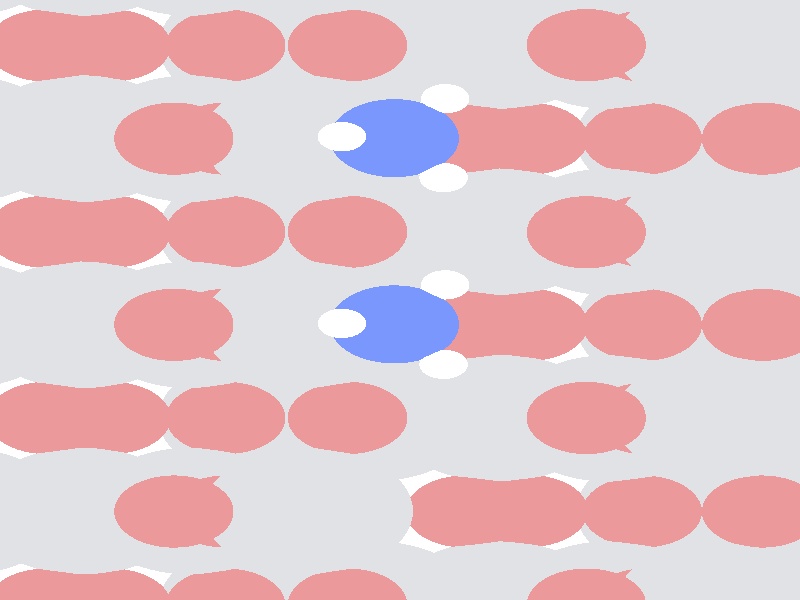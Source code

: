 #include "colors.inc"
#include "finish.inc"

global_settings {assumed_gamma 1 max_trace_level 6}
background {color White}
camera {orthographic
  right -9.91*x up 12.31*y
  direction 1.00*z
  location <0,0,50.00> look_at <0,0,0>}
light_source {<  2.00,   3.00,  125.00> color White
  area_light <0.95, 0, 0>, <0, 0.80, 0>, 5, 4
  adaptive 1 jitter}

#declare simple = finish {phong 0.7}
#declare pale = finish {ambient .5 diffuse .85 roughness .001 specular 0.200 }
#declare intermediate = finish {ambient 0.3 diffuse 0.6 specular 0.10 roughness 0.04 }
#declare vmd = finish {ambient .0 diffuse .65 phong 0.1 phong_size 40. specular 0.500 }
#declare jmol = finish {ambient .2 diffuse .6 specular 1 roughness .001 metallic}
#declare ase2 = finish {ambient 0.05 brilliance 3 diffuse 0.6 metallic specular 0.70 roughness 0.04 reflection 0.15}
#declare mj_mol = finish {ambient .00 diffuse .55 phong 0.0 phong_size 0.specular .250 roughness 0.1 brilliance 0.8 reflection 0.0 }
#declare ase3 = finish {ambient .15 brilliance 2 diffuse .6 metallic specular 1. roughness .001 reflection .0}
#declare glass = finish {ambient .05 diffuse .3 specular 1. roughness .001}
#declare glass2 = finish {ambient .0 diffuse .3 specular 1. reflection .25 roughness .001}
#declare Rcell = 0.100;
#declare Rbond = 0.100;

#macro atom(LOC, R, COL, TRANS, FIN)
  sphere{LOC, R texture{pigment{color COL transmit TRANS} finish{FIN}}}
#end
#macro constrain(LOC, R, COL, TRANS FIN)
union{torus{R, Rcell rotate 45*z texture{pigment{color COL transmit TRANS} finish{FIN}}}
      torus{R, Rcell rotate -45*z texture{pigment{color COL transmit TRANS} finish{FIN}}}
      translate LOC}
#end

atom(< -4.97,  -4.33, -11.60>, 0.74, rgb <0.84, 0.32, 0.33>, 0.0, pale) // #0 
atom(<-10.14,  -6.25, -11.60>, 0.74, rgb <0.84, 0.32, 0.33>, 0.0, pale) // #1 
atom(<-12.03,  -6.25, -10.85>, 1.30, rgb <0.75, 0.76, 0.78>, 0.0, pale) // #2 
atom(< -6.86,  -4.33, -10.85>, 1.30, rgb <0.75, 0.76, 0.78>, 0.0, pale) // #3 
atom(< -3.92,  -4.33,  -9.96>, 1.30, rgb <0.75, 0.76, 0.78>, 0.0, pale) // #4 
atom(< -9.09,  -6.25,  -9.96>, 1.30, rgb <0.75, 0.76, 0.78>, 0.0, pale) // #5 
atom(< -3.58,  -6.25, -10.09>, 0.74, rgb <0.84, 0.32, 0.33>, 0.0, pale) // #6 
atom(< -8.76,  -4.33, -10.09>, 0.74, rgb <0.84, 0.32, 0.33>, 0.0, pale) // #7 
atom(< -5.82,  -4.33,  -9.20>, 0.74, rgb <0.84, 0.32, 0.33>, 0.0, pale) // #8 
atom(<-10.99,  -6.25,  -9.20>, 0.74, rgb <0.84, 0.32, 0.33>, 0.0, pale) // #9 
atom(< -7.20,  -6.25, -10.71>, 0.74, rgb <0.84, 0.32, 0.33>, 0.0, pale) // #10 
atom(<-12.37,  -4.33, -10.71>, 0.74, rgb <0.84, 0.32, 0.33>, 0.0, pale) // #11 
atom(< -3.62,  -4.34,  -7.97>, 0.74, rgb <0.84, 0.32, 0.33>, 0.0, pale) // #12 
atom(< -8.80,  -6.25,  -8.01>, 0.74, rgb <0.84, 0.32, 0.33>, 0.0, pale) // #13 
atom(<-10.67,  -6.25,  -7.22>, 1.30, rgb <0.75, 0.76, 0.78>, 0.0, pale) // #14 
atom(< -5.44,  -4.34,  -7.17>, 1.30, rgb <0.75, 0.76, 0.78>, 0.0, pale) // #15 
atom(<-12.93,  -4.33,  -6.36>, 1.30, rgb <0.75, 0.76, 0.78>, 0.0, pale) // #16 
atom(< -7.74,  -6.25,  -6.47>, 1.30, rgb <0.75, 0.76, 0.78>, 0.0, pale) // #17 
atom(<-12.51,  -6.25,  -6.47>, 0.74, rgb <0.84, 0.32, 0.33>, 0.0, pale) // #18 
atom(< -7.34,  -4.34,  -6.54>, 0.74, rgb <0.84, 0.32, 0.33>, 0.0, pale) // #19 
atom(< -4.39,  -4.34,  -5.57>, 0.74, rgb <0.84, 0.32, 0.33>, 0.0, pale) // #20 
atom(< -9.53,  -6.24,  -5.63>, 0.74, rgb <0.84, 0.32, 0.33>, 0.0, pale) // #21 
atom(< -5.84,  -6.25,  -7.11>, 0.74, rgb <0.84, 0.32, 0.33>, 0.0, pale) // #22 
atom(<-11.04,  -4.34,  -7.11>, 0.74, rgb <0.84, 0.32, 0.33>, 0.0, pale) // #23 
atom(<-12.49,  -4.34,  -4.41>, 0.74, rgb <0.84, 0.32, 0.33>, 0.0, pale) // #24 
atom(< -7.27,  -6.24,  -4.49>, 0.74, rgb <0.84, 0.32, 0.33>, 0.0, pale) // #25 
atom(< -9.17,  -6.25,  -3.63>, 1.30, rgb <0.75, 0.76, 0.78>, 0.0, pale) // #26 
atom(< -3.96,  -4.33,  -3.45>, 1.30, rgb <0.75, 0.76, 0.78>, 0.0, pale) // #27 
atom(<-11.48,  -4.33,  -2.85>, 1.30, rgb <0.75, 0.76, 0.78>, 0.0, pale) // #28 
atom(< -6.38,  -6.25,  -2.93>, 1.30, rgb <0.75, 0.76, 0.78>, 0.0, pale) // #29 
atom(<-10.99,  -6.25,  -2.83>, 0.74, rgb <0.84, 0.32, 0.33>, 0.0, pale) // #30 
atom(< -5.86,  -4.34,  -2.69>, 0.74, rgb <0.84, 0.32, 0.33>, 0.0, pale) // #31 
atom(<-13.14,  -4.34,  -2.01>, 0.74, rgb <0.84, 0.32, 0.33>, 0.0, pale) // #32 
atom(< -8.03,  -6.25,  -2.09>, 0.74, rgb <0.84, 0.32, 0.33>, 0.0, pale) // #33 
atom(< -4.38,  -6.25,  -3.43>, 0.74, rgb <0.84, 0.32, 0.33>, 0.0, pale) // #34 
atom(< -9.53,  -4.34,  -3.58>, 0.74, rgb <0.84, 0.32, 0.33>, 0.0, pale) // #35 
atom(< -4.97,  -0.51, -11.60>, 0.74, rgb <0.84, 0.32, 0.33>, 0.0, pale) // #36 
atom(<-10.14,  -2.42, -11.60>, 0.74, rgb <0.84, 0.32, 0.33>, 0.0, pale) // #37 
atom(<-12.03,  -2.42, -10.85>, 1.30, rgb <0.75, 0.76, 0.78>, 0.0, pale) // #38 
atom(< -6.86,  -0.51, -10.85>, 1.30, rgb <0.75, 0.76, 0.78>, 0.0, pale) // #39 
atom(< -3.92,  -0.51,  -9.96>, 1.30, rgb <0.75, 0.76, 0.78>, 0.0, pale) // #40 
atom(< -9.09,  -2.42,  -9.96>, 1.30, rgb <0.75, 0.76, 0.78>, 0.0, pale) // #41 
atom(< -3.58,  -2.42, -10.09>, 0.74, rgb <0.84, 0.32, 0.33>, 0.0, pale) // #42 
atom(< -8.76,  -0.51, -10.09>, 0.74, rgb <0.84, 0.32, 0.33>, 0.0, pale) // #43 
atom(< -5.82,  -0.51,  -9.20>, 0.74, rgb <0.84, 0.32, 0.33>, 0.0, pale) // #44 
atom(<-10.99,  -2.42,  -9.20>, 0.74, rgb <0.84, 0.32, 0.33>, 0.0, pale) // #45 
atom(< -7.20,  -2.42, -10.71>, 0.74, rgb <0.84, 0.32, 0.33>, 0.0, pale) // #46 
atom(<-12.37,  -0.51, -10.71>, 0.74, rgb <0.84, 0.32, 0.33>, 0.0, pale) // #47 
atom(< -3.62,  -0.51,  -7.97>, 0.74, rgb <0.84, 0.32, 0.33>, 0.0, pale) // #48 
atom(< -8.80,  -2.42,  -8.01>, 0.74, rgb <0.84, 0.32, 0.33>, 0.0, pale) // #49 
atom(<-10.67,  -2.42,  -7.22>, 1.30, rgb <0.75, 0.76, 0.78>, 0.0, pale) // #50 
atom(< -5.44,  -0.51,  -7.17>, 1.30, rgb <0.75, 0.76, 0.78>, 0.0, pale) // #51 
atom(<-12.93,  -0.51,  -6.36>, 1.30, rgb <0.75, 0.76, 0.78>, 0.0, pale) // #52 
atom(< -7.74,  -2.43,  -6.47>, 1.30, rgb <0.75, 0.76, 0.78>, 0.0, pale) // #53 
atom(<-12.51,  -2.42,  -6.47>, 0.74, rgb <0.84, 0.32, 0.33>, 0.0, pale) // #54 
atom(< -7.34,  -0.51,  -6.53>, 0.74, rgb <0.84, 0.32, 0.33>, 0.0, pale) // #55 
atom(< -4.39,  -0.51,  -5.57>, 0.74, rgb <0.84, 0.32, 0.33>, 0.0, pale) // #56 
atom(< -9.53,  -2.43,  -5.63>, 0.74, rgb <0.84, 0.32, 0.33>, 0.0, pale) // #57 
atom(< -5.84,  -2.42,  -7.11>, 0.74, rgb <0.84, 0.32, 0.33>, 0.0, pale) // #58 
atom(<-11.04,  -0.51,  -7.11>, 0.74, rgb <0.84, 0.32, 0.33>, 0.0, pale) // #59 
atom(<-12.49,  -0.51,  -4.41>, 0.74, rgb <0.84, 0.32, 0.33>, 0.0, pale) // #60 
atom(< -7.27,  -2.43,  -4.49>, 0.74, rgb <0.84, 0.32, 0.33>, 0.0, pale) // #61 
atom(< -9.17,  -2.42,  -3.63>, 1.30, rgb <0.75, 0.76, 0.78>, 0.0, pale) // #62 
atom(< -3.96,  -0.51,  -3.45>, 1.30, rgb <0.75, 0.76, 0.78>, 0.0, pale) // #63 
atom(<-11.48,  -0.51,  -2.85>, 1.30, rgb <0.75, 0.76, 0.78>, 0.0, pale) // #64 
atom(< -6.38,  -2.42,  -2.93>, 1.30, rgb <0.75, 0.76, 0.78>, 0.0, pale) // #65 
atom(<-10.99,  -2.42,  -2.83>, 0.74, rgb <0.84, 0.32, 0.33>, 0.0, pale) // #66 
atom(< -5.86,  -0.51,  -2.69>, 0.74, rgb <0.84, 0.32, 0.33>, 0.0, pale) // #67 
atom(<-13.14,  -0.51,  -2.01>, 0.74, rgb <0.84, 0.32, 0.33>, 0.0, pale) // #68 
atom(< -8.03,  -2.42,  -2.09>, 0.74, rgb <0.84, 0.32, 0.33>, 0.0, pale) // #69 
atom(< -4.38,  -2.42,  -3.43>, 0.74, rgb <0.84, 0.32, 0.33>, 0.0, pale) // #70 
atom(< -9.54,  -0.51,  -3.60>, 0.74, rgb <0.84, 0.32, 0.33>, 0.0, pale) // #71 
atom(<-10.41,   3.32,  -0.79>, 0.80, rgb <0.19, 0.31, 0.97>, 0.0, pale) // #72 
atom(< -9.79,   4.13,  -0.74>, 0.30, rgb <1.00, 1.00, 1.00>, 0.0, pale) // #73 
atom(< -9.80,   2.51,  -0.70>, 0.30, rgb <1.00, 1.00, 1.00>, 0.0, pale) // #74 
atom(<-11.06,   3.35,  -0.00>, 0.30, rgb <1.00, 1.00, 1.00>, 0.0, pale) // #75 
atom(<-10.41,  -0.50,  -0.79>, 0.80, rgb <0.19, 0.31, 0.97>, 0.0, pale) // #76 
atom(< -9.78,   0.31,  -0.74>, 0.30, rgb <1.00, 1.00, 1.00>, 0.0, pale) // #77 
atom(< -9.80,  -1.32,  -0.71>, 0.30, rgb <1.00, 1.00, 1.00>, 0.0, pale) // #78 
atom(<-11.06,  -0.48,   0.00>, 0.30, rgb <1.00, 1.00, 1.00>, 0.0, pale) // #79 
atom(< -4.97,   3.31, -11.60>, 0.74, rgb <0.84, 0.32, 0.33>, 0.0, pale) // #80 
atom(<-10.14,   1.40, -11.60>, 0.74, rgb <0.84, 0.32, 0.33>, 0.0, pale) // #81 
atom(<-12.03,   1.40, -10.85>, 1.30, rgb <0.75, 0.76, 0.78>, 0.0, pale) // #82 
atom(< -6.86,   3.31, -10.85>, 1.30, rgb <0.75, 0.76, 0.78>, 0.0, pale) // #83 
atom(< -3.92,   3.31,  -9.96>, 1.30, rgb <0.75, 0.76, 0.78>, 0.0, pale) // #84 
atom(< -9.09,   1.40,  -9.96>, 1.30, rgb <0.75, 0.76, 0.78>, 0.0, pale) // #85 
atom(< -3.58,   1.40, -10.09>, 0.74, rgb <0.84, 0.32, 0.33>, 0.0, pale) // #86 
atom(< -8.76,   3.31, -10.09>, 0.74, rgb <0.84, 0.32, 0.33>, 0.0, pale) // #87 
atom(< -5.82,   3.31,  -9.20>, 0.74, rgb <0.84, 0.32, 0.33>, 0.0, pale) // #88 
atom(<-10.99,   1.40,  -9.20>, 0.74, rgb <0.84, 0.32, 0.33>, 0.0, pale) // #89 
atom(< -7.20,   1.40, -10.71>, 0.74, rgb <0.84, 0.32, 0.33>, 0.0, pale) // #90 
atom(<-12.37,   3.31, -10.71>, 0.74, rgb <0.84, 0.32, 0.33>, 0.0, pale) // #91 
atom(< -3.62,   3.31,  -7.97>, 0.74, rgb <0.84, 0.32, 0.33>, 0.0, pale) // #92 
atom(< -8.80,   1.40,  -8.01>, 0.74, rgb <0.84, 0.32, 0.33>, 0.0, pale) // #93 
atom(<-10.67,   1.40,  -7.22>, 1.30, rgb <0.75, 0.76, 0.78>, 0.0, pale) // #94 
atom(< -5.44,   3.31,  -7.17>, 1.30, rgb <0.75, 0.76, 0.78>, 0.0, pale) // #95 
atom(<-12.93,   3.31,  -6.36>, 1.30, rgb <0.75, 0.76, 0.78>, 0.0, pale) // #96 
atom(< -7.74,   1.40,  -6.47>, 1.30, rgb <0.75, 0.76, 0.78>, 0.0, pale) // #97 
atom(<-12.51,   1.40,  -6.47>, 0.74, rgb <0.84, 0.32, 0.33>, 0.0, pale) // #98 
atom(< -7.34,   3.31,  -6.54>, 0.74, rgb <0.84, 0.32, 0.33>, 0.0, pale) // #99 
atom(< -4.39,   3.31,  -5.57>, 0.74, rgb <0.84, 0.32, 0.33>, 0.0, pale) // #100 
atom(< -9.53,   1.40,  -5.63>, 0.74, rgb <0.84, 0.32, 0.33>, 0.0, pale) // #101 
atom(< -5.84,   1.40,  -7.11>, 0.74, rgb <0.84, 0.32, 0.33>, 0.0, pale) // #102 
atom(<-11.04,   3.31,  -7.11>, 0.74, rgb <0.84, 0.32, 0.33>, 0.0, pale) // #103 
atom(<-12.49,   3.31,  -4.41>, 0.74, rgb <0.84, 0.32, 0.33>, 0.0, pale) // #104 
atom(< -7.27,   1.41,  -4.49>, 0.74, rgb <0.84, 0.32, 0.33>, 0.0, pale) // #105 
atom(< -9.17,   1.40,  -3.63>, 1.30, rgb <0.75, 0.76, 0.78>, 0.0, pale) // #106 
atom(< -3.96,   3.31,  -3.45>, 1.30, rgb <0.75, 0.76, 0.78>, 0.0, pale) // #107 
atom(<-11.48,   3.31,  -2.85>, 1.30, rgb <0.75, 0.76, 0.78>, 0.0, pale) // #108 
atom(< -6.38,   1.40,  -2.93>, 1.30, rgb <0.75, 0.76, 0.78>, 0.0, pale) // #109 
atom(<-10.99,   1.40,  -2.83>, 0.74, rgb <0.84, 0.32, 0.33>, 0.0, pale) // #110 
atom(< -5.86,   3.31,  -2.69>, 0.74, rgb <0.84, 0.32, 0.33>, 0.0, pale) // #111 
atom(<-13.14,   3.31,  -2.01>, 0.74, rgb <0.84, 0.32, 0.33>, 0.0, pale) // #112 
atom(< -8.03,   1.39,  -2.09>, 0.74, rgb <0.84, 0.32, 0.33>, 0.0, pale) // #113 
atom(< -4.38,   1.40,  -3.43>, 0.74, rgb <0.84, 0.32, 0.33>, 0.0, pale) // #114 
atom(< -9.53,   3.31,  -3.58>, 0.74, rgb <0.84, 0.32, 0.33>, 0.0, pale) // #115 
atom(< -4.97,   7.13, -11.60>, 0.74, rgb <0.84, 0.32, 0.33>, 0.0, pale) // #116 
atom(<-10.14,   5.22, -11.60>, 0.74, rgb <0.84, 0.32, 0.33>, 0.0, pale) // #117 
atom(<-12.03,   5.22, -10.85>, 1.30, rgb <0.75, 0.76, 0.78>, 0.0, pale) // #118 
atom(< -6.86,   7.13, -10.85>, 1.30, rgb <0.75, 0.76, 0.78>, 0.0, pale) // #119 
atom(< -3.92,   7.13,  -9.96>, 1.30, rgb <0.75, 0.76, 0.78>, 0.0, pale) // #120 
atom(< -9.09,   5.22,  -9.96>, 1.30, rgb <0.75, 0.76, 0.78>, 0.0, pale) // #121 
atom(< -3.58,   5.22, -10.09>, 0.74, rgb <0.84, 0.32, 0.33>, 0.0, pale) // #122 
atom(< -8.76,   7.13, -10.09>, 0.74, rgb <0.84, 0.32, 0.33>, 0.0, pale) // #123 
atom(< -5.82,   7.13,  -9.20>, 0.74, rgb <0.84, 0.32, 0.33>, 0.0, pale) // #124 
atom(<-10.99,   5.22,  -9.20>, 0.74, rgb <0.84, 0.32, 0.33>, 0.0, pale) // #125 
atom(< -7.20,   5.22, -10.71>, 0.74, rgb <0.84, 0.32, 0.33>, 0.0, pale) // #126 
atom(<-12.37,   7.13, -10.71>, 0.74, rgb <0.84, 0.32, 0.33>, 0.0, pale) // #127 
atom(< -3.62,   7.13,  -7.97>, 0.74, rgb <0.84, 0.32, 0.33>, 0.0, pale) // #128 
atom(< -8.80,   5.22,  -8.01>, 0.74, rgb <0.84, 0.32, 0.33>, 0.0, pale) // #129 
atom(<-10.67,   5.22,  -7.22>, 1.30, rgb <0.75, 0.76, 0.78>, 0.0, pale) // #130 
atom(< -5.44,   7.13,  -7.17>, 1.30, rgb <0.75, 0.76, 0.78>, 0.0, pale) // #131 
atom(<-12.93,   7.13,  -6.36>, 1.30, rgb <0.75, 0.76, 0.78>, 0.0, pale) // #132 
atom(< -7.74,   5.22,  -6.47>, 1.30, rgb <0.75, 0.76, 0.78>, 0.0, pale) // #133 
atom(<-12.51,   5.22,  -6.47>, 0.74, rgb <0.84, 0.32, 0.33>, 0.0, pale) // #134 
atom(< -7.34,   7.13,  -6.53>, 0.74, rgb <0.84, 0.32, 0.33>, 0.0, pale) // #135 
atom(< -4.39,   7.13,  -5.57>, 0.74, rgb <0.84, 0.32, 0.33>, 0.0, pale) // #136 
atom(< -9.53,   5.22,  -5.63>, 0.74, rgb <0.84, 0.32, 0.33>, 0.0, pale) // #137 
atom(< -5.84,   5.22,  -7.11>, 0.74, rgb <0.84, 0.32, 0.33>, 0.0, pale) // #138 
atom(<-11.04,   7.13,  -7.11>, 0.74, rgb <0.84, 0.32, 0.33>, 0.0, pale) // #139 
atom(<-12.49,   7.13,  -4.41>, 0.74, rgb <0.84, 0.32, 0.33>, 0.0, pale) // #140 
atom(< -7.27,   5.21,  -4.49>, 0.74, rgb <0.84, 0.32, 0.33>, 0.0, pale) // #141 
atom(< -9.17,   5.22,  -3.63>, 1.30, rgb <0.75, 0.76, 0.78>, 0.0, pale) // #142 
atom(< -3.96,   7.13,  -3.45>, 1.30, rgb <0.75, 0.76, 0.78>, 0.0, pale) // #143 
atom(<-11.48,   7.13,  -2.85>, 1.30, rgb <0.75, 0.76, 0.78>, 0.0, pale) // #144 
atom(< -6.38,   5.22,  -2.93>, 1.30, rgb <0.75, 0.76, 0.78>, 0.0, pale) // #145 
atom(<-10.99,   5.22,  -2.83>, 0.74, rgb <0.84, 0.32, 0.33>, 0.0, pale) // #146 
atom(< -5.86,   7.13,  -2.69>, 0.74, rgb <0.84, 0.32, 0.33>, 0.0, pale) // #147 
atom(<-13.14,   7.13,  -2.01>, 0.74, rgb <0.84, 0.32, 0.33>, 0.0, pale) // #148 
atom(< -8.03,   5.23,  -2.09>, 0.74, rgb <0.84, 0.32, 0.33>, 0.0, pale) // #149 
atom(< -4.38,   5.22,  -3.43>, 0.74, rgb <0.84, 0.32, 0.33>, 0.0, pale) // #150 
atom(< -9.54,   7.13,  -3.60>, 0.74, rgb <0.84, 0.32, 0.33>, 0.0, pale) // #151 
atom(<-10.41,  10.97,  -0.79>, 0.80, rgb <0.19, 0.31, 0.97>, 0.0, pale) // #152 
atom(< -9.79,  11.77,  -0.74>, 0.30, rgb <1.00, 1.00, 1.00>, 0.0, pale) // #153 
atom(< -9.80,  10.15,  -0.70>, 0.30, rgb <1.00, 1.00, 1.00>, 0.0, pale) // #154 
atom(<-11.06,  10.99,  -0.00>, 0.30, rgb <1.00, 1.00, 1.00>, 0.0, pale) // #155 
atom(<-10.41,   7.14,  -0.79>, 0.80, rgb <0.19, 0.31, 0.97>, 0.0, pale) // #156 
atom(< -9.78,   7.95,  -0.74>, 0.30, rgb <1.00, 1.00, 1.00>, 0.0, pale) // #157 
atom(< -9.80,   6.33,  -0.71>, 0.30, rgb <1.00, 1.00, 1.00>, 0.0, pale) // #158 
atom(<-11.06,   7.17,   0.00>, 0.30, rgb <1.00, 1.00, 1.00>, 0.0, pale) // #159 
atom(<  5.37,  -4.33, -11.60>, 0.74, rgb <0.84, 0.32, 0.33>, 0.0, pale) // #160 
atom(<  0.20,  -6.25, -11.60>, 0.74, rgb <0.84, 0.32, 0.33>, 0.0, pale) // #161 
atom(< -1.69,  -6.25, -10.85>, 1.30, rgb <0.75, 0.76, 0.78>, 0.0, pale) // #162 
atom(<  3.48,  -4.33, -10.85>, 1.30, rgb <0.75, 0.76, 0.78>, 0.0, pale) // #163 
atom(<  6.42,  -4.33,  -9.96>, 1.30, rgb <0.75, 0.76, 0.78>, 0.0, pale) // #164 
atom(<  1.25,  -6.25,  -9.96>, 1.30, rgb <0.75, 0.76, 0.78>, 0.0, pale) // #165 
atom(<  6.76,  -6.25, -10.09>, 0.74, rgb <0.84, 0.32, 0.33>, 0.0, pale) // #166 
atom(<  1.59,  -4.33, -10.09>, 0.74, rgb <0.84, 0.32, 0.33>, 0.0, pale) // #167 
atom(<  4.53,  -4.33,  -9.20>, 0.74, rgb <0.84, 0.32, 0.33>, 0.0, pale) // #168 
atom(< -0.65,  -6.25,  -9.20>, 0.74, rgb <0.84, 0.32, 0.33>, 0.0, pale) // #169 
atom(<  3.14,  -6.25, -10.71>, 0.74, rgb <0.84, 0.32, 0.33>, 0.0, pale) // #170 
atom(< -2.03,  -4.33, -10.71>, 0.74, rgb <0.84, 0.32, 0.33>, 0.0, pale) // #171 
atom(<  6.72,  -4.34,  -7.97>, 0.74, rgb <0.84, 0.32, 0.33>, 0.0, pale) // #172 
atom(<  1.54,  -6.25,  -8.01>, 0.74, rgb <0.84, 0.32, 0.33>, 0.0, pale) // #173 
atom(< -0.33,  -6.25,  -7.22>, 1.30, rgb <0.75, 0.76, 0.78>, 0.0, pale) // #174 
atom(<  4.90,  -4.34,  -7.17>, 1.30, rgb <0.75, 0.76, 0.78>, 0.0, pale) // #175 
atom(< -2.59,  -4.33,  -6.36>, 1.30, rgb <0.75, 0.76, 0.78>, 0.0, pale) // #176 
atom(<  2.60,  -6.25,  -6.47>, 1.30, rgb <0.75, 0.76, 0.78>, 0.0, pale) // #177 
atom(< -2.16,  -6.25,  -6.47>, 0.74, rgb <0.84, 0.32, 0.33>, 0.0, pale) // #178 
atom(<  3.00,  -4.34,  -6.54>, 0.74, rgb <0.84, 0.32, 0.33>, 0.0, pale) // #179 
atom(<  5.95,  -4.34,  -5.57>, 0.74, rgb <0.84, 0.32, 0.33>, 0.0, pale) // #180 
atom(<  0.81,  -6.24,  -5.63>, 0.74, rgb <0.84, 0.32, 0.33>, 0.0, pale) // #181 
atom(<  4.50,  -6.25,  -7.11>, 0.74, rgb <0.84, 0.32, 0.33>, 0.0, pale) // #182 
atom(< -0.69,  -4.34,  -7.11>, 0.74, rgb <0.84, 0.32, 0.33>, 0.0, pale) // #183 
atom(< -2.15,  -4.34,  -4.41>, 0.74, rgb <0.84, 0.32, 0.33>, 0.0, pale) // #184 
atom(<  3.07,  -6.24,  -4.49>, 0.74, rgb <0.84, 0.32, 0.33>, 0.0, pale) // #185 
atom(<  1.17,  -6.25,  -3.63>, 1.30, rgb <0.75, 0.76, 0.78>, 0.0, pale) // #186 
atom(<  6.38,  -4.33,  -3.45>, 1.30, rgb <0.75, 0.76, 0.78>, 0.0, pale) // #187 
atom(< -1.14,  -4.33,  -2.85>, 1.30, rgb <0.75, 0.76, 0.78>, 0.0, pale) // #188 
atom(<  3.96,  -6.25,  -2.93>, 1.30, rgb <0.75, 0.76, 0.78>, 0.0, pale) // #189 
atom(< -0.65,  -6.25,  -2.83>, 0.74, rgb <0.84, 0.32, 0.33>, 0.0, pale) // #190 
atom(<  4.48,  -4.34,  -2.69>, 0.74, rgb <0.84, 0.32, 0.33>, 0.0, pale) // #191 
atom(< -2.80,  -4.34,  -2.01>, 0.74, rgb <0.84, 0.32, 0.33>, 0.0, pale) // #192 
atom(<  2.31,  -6.25,  -2.09>, 0.74, rgb <0.84, 0.32, 0.33>, 0.0, pale) // #193 
atom(<  5.96,  -6.25,  -3.43>, 0.74, rgb <0.84, 0.32, 0.33>, 0.0, pale) // #194 
atom(<  0.81,  -4.34,  -3.58>, 0.74, rgb <0.84, 0.32, 0.33>, 0.0, pale) // #195 
atom(<  5.37,  -0.51, -11.60>, 0.74, rgb <0.84, 0.32, 0.33>, 0.0, pale) // #196 
atom(<  0.20,  -2.42, -11.60>, 0.74, rgb <0.84, 0.32, 0.33>, 0.0, pale) // #197 
atom(< -1.69,  -2.42, -10.85>, 1.30, rgb <0.75, 0.76, 0.78>, 0.0, pale) // #198 
atom(<  3.48,  -0.51, -10.85>, 1.30, rgb <0.75, 0.76, 0.78>, 0.0, pale) // #199 
atom(<  6.42,  -0.51,  -9.96>, 1.30, rgb <0.75, 0.76, 0.78>, 0.0, pale) // #200 
atom(<  1.25,  -2.42,  -9.96>, 1.30, rgb <0.75, 0.76, 0.78>, 0.0, pale) // #201 
atom(<  6.76,  -2.42, -10.09>, 0.74, rgb <0.84, 0.32, 0.33>, 0.0, pale) // #202 
atom(<  1.59,  -0.51, -10.09>, 0.74, rgb <0.84, 0.32, 0.33>, 0.0, pale) // #203 
atom(<  4.53,  -0.51,  -9.20>, 0.74, rgb <0.84, 0.32, 0.33>, 0.0, pale) // #204 
atom(< -0.65,  -2.42,  -9.20>, 0.74, rgb <0.84, 0.32, 0.33>, 0.0, pale) // #205 
atom(<  3.14,  -2.42, -10.71>, 0.74, rgb <0.84, 0.32, 0.33>, 0.0, pale) // #206 
atom(< -2.03,  -0.51, -10.71>, 0.74, rgb <0.84, 0.32, 0.33>, 0.0, pale) // #207 
atom(<  6.72,  -0.51,  -7.97>, 0.74, rgb <0.84, 0.32, 0.33>, 0.0, pale) // #208 
atom(<  1.54,  -2.42,  -8.01>, 0.74, rgb <0.84, 0.32, 0.33>, 0.0, pale) // #209 
atom(< -0.33,  -2.42,  -7.22>, 1.30, rgb <0.75, 0.76, 0.78>, 0.0, pale) // #210 
atom(<  4.90,  -0.51,  -7.17>, 1.30, rgb <0.75, 0.76, 0.78>, 0.0, pale) // #211 
atom(< -2.59,  -0.51,  -6.36>, 1.30, rgb <0.75, 0.76, 0.78>, 0.0, pale) // #212 
atom(<  2.60,  -2.43,  -6.47>, 1.30, rgb <0.75, 0.76, 0.78>, 0.0, pale) // #213 
atom(< -2.16,  -2.42,  -6.47>, 0.74, rgb <0.84, 0.32, 0.33>, 0.0, pale) // #214 
atom(<  3.00,  -0.51,  -6.53>, 0.74, rgb <0.84, 0.32, 0.33>, 0.0, pale) // #215 
atom(<  5.95,  -0.51,  -5.57>, 0.74, rgb <0.84, 0.32, 0.33>, 0.0, pale) // #216 
atom(<  0.81,  -2.43,  -5.63>, 0.74, rgb <0.84, 0.32, 0.33>, 0.0, pale) // #217 
atom(<  4.50,  -2.42,  -7.11>, 0.74, rgb <0.84, 0.32, 0.33>, 0.0, pale) // #218 
atom(< -0.69,  -0.51,  -7.11>, 0.74, rgb <0.84, 0.32, 0.33>, 0.0, pale) // #219 
atom(< -2.15,  -0.51,  -4.41>, 0.74, rgb <0.84, 0.32, 0.33>, 0.0, pale) // #220 
atom(<  3.07,  -2.43,  -4.49>, 0.74, rgb <0.84, 0.32, 0.33>, 0.0, pale) // #221 
atom(<  1.17,  -2.42,  -3.63>, 1.30, rgb <0.75, 0.76, 0.78>, 0.0, pale) // #222 
atom(<  6.38,  -0.51,  -3.45>, 1.30, rgb <0.75, 0.76, 0.78>, 0.0, pale) // #223 
atom(< -1.14,  -0.51,  -2.85>, 1.30, rgb <0.75, 0.76, 0.78>, 0.0, pale) // #224 
atom(<  3.96,  -2.42,  -2.93>, 1.30, rgb <0.75, 0.76, 0.78>, 0.0, pale) // #225 
atom(< -0.65,  -2.42,  -2.83>, 0.74, rgb <0.84, 0.32, 0.33>, 0.0, pale) // #226 
atom(<  4.48,  -0.51,  -2.69>, 0.74, rgb <0.84, 0.32, 0.33>, 0.0, pale) // #227 
atom(< -2.80,  -0.51,  -2.01>, 0.74, rgb <0.84, 0.32, 0.33>, 0.0, pale) // #228 
atom(<  2.31,  -2.42,  -2.09>, 0.74, rgb <0.84, 0.32, 0.33>, 0.0, pale) // #229 
atom(<  5.96,  -2.42,  -3.43>, 0.74, rgb <0.84, 0.32, 0.33>, 0.0, pale) // #230 
atom(<  0.80,  -0.51,  -3.60>, 0.74, rgb <0.84, 0.32, 0.33>, 0.0, pale) // #231 
atom(< -0.07,   3.32,  -0.79>, 0.80, rgb <0.19, 0.31, 0.97>, 0.0, pale) // #232 
atom(<  0.56,   4.13,  -0.74>, 0.30, rgb <1.00, 1.00, 1.00>, 0.0, pale) // #233 
atom(<  0.54,   2.51,  -0.70>, 0.30, rgb <1.00, 1.00, 1.00>, 0.0, pale) // #234 
atom(< -0.72,   3.35,  -0.00>, 0.30, rgb <1.00, 1.00, 1.00>, 0.0, pale) // #235 
atom(< -0.07,  -0.50,  -0.79>, 0.80, rgb <0.19, 0.31, 0.97>, 0.0, pale) // #236 
atom(<  0.56,   0.31,  -0.74>, 0.30, rgb <1.00, 1.00, 1.00>, 0.0, pale) // #237 
atom(<  0.54,  -1.32,  -0.71>, 0.30, rgb <1.00, 1.00, 1.00>, 0.0, pale) // #238 
atom(< -0.72,  -0.48,   0.00>, 0.30, rgb <1.00, 1.00, 1.00>, 0.0, pale) // #239 
atom(<  5.37,   3.31, -11.60>, 0.74, rgb <0.84, 0.32, 0.33>, 0.0, pale) // #240 
atom(<  0.20,   1.40, -11.60>, 0.74, rgb <0.84, 0.32, 0.33>, 0.0, pale) // #241 
atom(< -1.69,   1.40, -10.85>, 1.30, rgb <0.75, 0.76, 0.78>, 0.0, pale) // #242 
atom(<  3.48,   3.31, -10.85>, 1.30, rgb <0.75, 0.76, 0.78>, 0.0, pale) // #243 
atom(<  6.42,   3.31,  -9.96>, 1.30, rgb <0.75, 0.76, 0.78>, 0.0, pale) // #244 
atom(<  1.25,   1.40,  -9.96>, 1.30, rgb <0.75, 0.76, 0.78>, 0.0, pale) // #245 
atom(<  6.76,   1.40, -10.09>, 0.74, rgb <0.84, 0.32, 0.33>, 0.0, pale) // #246 
atom(<  1.59,   3.31, -10.09>, 0.74, rgb <0.84, 0.32, 0.33>, 0.0, pale) // #247 
atom(<  4.53,   3.31,  -9.20>, 0.74, rgb <0.84, 0.32, 0.33>, 0.0, pale) // #248 
atom(< -0.65,   1.40,  -9.20>, 0.74, rgb <0.84, 0.32, 0.33>, 0.0, pale) // #249 
atom(<  3.14,   1.40, -10.71>, 0.74, rgb <0.84, 0.32, 0.33>, 0.0, pale) // #250 
atom(< -2.03,   3.31, -10.71>, 0.74, rgb <0.84, 0.32, 0.33>, 0.0, pale) // #251 
atom(<  6.72,   3.31,  -7.97>, 0.74, rgb <0.84, 0.32, 0.33>, 0.0, pale) // #252 
atom(<  1.54,   1.40,  -8.01>, 0.74, rgb <0.84, 0.32, 0.33>, 0.0, pale) // #253 
atom(< -0.33,   1.40,  -7.22>, 1.30, rgb <0.75, 0.76, 0.78>, 0.0, pale) // #254 
atom(<  4.90,   3.31,  -7.17>, 1.30, rgb <0.75, 0.76, 0.78>, 0.0, pale) // #255 
atom(< -2.59,   3.31,  -6.36>, 1.30, rgb <0.75, 0.76, 0.78>, 0.0, pale) // #256 
atom(<  2.60,   1.40,  -6.47>, 1.30, rgb <0.75, 0.76, 0.78>, 0.0, pale) // #257 
atom(< -2.16,   1.40,  -6.47>, 0.74, rgb <0.84, 0.32, 0.33>, 0.0, pale) // #258 
atom(<  3.00,   3.31,  -6.54>, 0.74, rgb <0.84, 0.32, 0.33>, 0.0, pale) // #259 
atom(<  5.95,   3.31,  -5.57>, 0.74, rgb <0.84, 0.32, 0.33>, 0.0, pale) // #260 
atom(<  0.81,   1.40,  -5.63>, 0.74, rgb <0.84, 0.32, 0.33>, 0.0, pale) // #261 
atom(<  4.50,   1.40,  -7.11>, 0.74, rgb <0.84, 0.32, 0.33>, 0.0, pale) // #262 
atom(< -0.69,   3.31,  -7.11>, 0.74, rgb <0.84, 0.32, 0.33>, 0.0, pale) // #263 
atom(< -2.15,   3.31,  -4.41>, 0.74, rgb <0.84, 0.32, 0.33>, 0.0, pale) // #264 
atom(<  3.07,   1.41,  -4.49>, 0.74, rgb <0.84, 0.32, 0.33>, 0.0, pale) // #265 
atom(<  1.17,   1.40,  -3.63>, 1.30, rgb <0.75, 0.76, 0.78>, 0.0, pale) // #266 
atom(<  6.38,   3.31,  -3.45>, 1.30, rgb <0.75, 0.76, 0.78>, 0.0, pale) // #267 
atom(< -1.14,   3.31,  -2.85>, 1.30, rgb <0.75, 0.76, 0.78>, 0.0, pale) // #268 
atom(<  3.96,   1.40,  -2.93>, 1.30, rgb <0.75, 0.76, 0.78>, 0.0, pale) // #269 
atom(< -0.65,   1.40,  -2.83>, 0.74, rgb <0.84, 0.32, 0.33>, 0.0, pale) // #270 
atom(<  4.48,   3.31,  -2.69>, 0.74, rgb <0.84, 0.32, 0.33>, 0.0, pale) // #271 
atom(< -2.80,   3.31,  -2.01>, 0.74, rgb <0.84, 0.32, 0.33>, 0.0, pale) // #272 
atom(<  2.31,   1.39,  -2.09>, 0.74, rgb <0.84, 0.32, 0.33>, 0.0, pale) // #273 
atom(<  5.96,   1.40,  -3.43>, 0.74, rgb <0.84, 0.32, 0.33>, 0.0, pale) // #274 
atom(<  0.81,   3.31,  -3.58>, 0.74, rgb <0.84, 0.32, 0.33>, 0.0, pale) // #275 
atom(<  5.37,   7.13, -11.60>, 0.74, rgb <0.84, 0.32, 0.33>, 0.0, pale) // #276 
atom(<  0.20,   5.22, -11.60>, 0.74, rgb <0.84, 0.32, 0.33>, 0.0, pale) // #277 
atom(< -1.69,   5.22, -10.85>, 1.30, rgb <0.75, 0.76, 0.78>, 0.0, pale) // #278 
atom(<  3.48,   7.13, -10.85>, 1.30, rgb <0.75, 0.76, 0.78>, 0.0, pale) // #279 
atom(<  6.42,   7.13,  -9.96>, 1.30, rgb <0.75, 0.76, 0.78>, 0.0, pale) // #280 
atom(<  1.25,   5.22,  -9.96>, 1.30, rgb <0.75, 0.76, 0.78>, 0.0, pale) // #281 
atom(<  6.76,   5.22, -10.09>, 0.74, rgb <0.84, 0.32, 0.33>, 0.0, pale) // #282 
atom(<  1.59,   7.13, -10.09>, 0.74, rgb <0.84, 0.32, 0.33>, 0.0, pale) // #283 
atom(<  4.53,   7.13,  -9.20>, 0.74, rgb <0.84, 0.32, 0.33>, 0.0, pale) // #284 
atom(< -0.65,   5.22,  -9.20>, 0.74, rgb <0.84, 0.32, 0.33>, 0.0, pale) // #285 
atom(<  3.14,   5.22, -10.71>, 0.74, rgb <0.84, 0.32, 0.33>, 0.0, pale) // #286 
atom(< -2.03,   7.13, -10.71>, 0.74, rgb <0.84, 0.32, 0.33>, 0.0, pale) // #287 
atom(<  6.72,   7.13,  -7.97>, 0.74, rgb <0.84, 0.32, 0.33>, 0.0, pale) // #288 
atom(<  1.54,   5.22,  -8.01>, 0.74, rgb <0.84, 0.32, 0.33>, 0.0, pale) // #289 
atom(< -0.33,   5.22,  -7.22>, 1.30, rgb <0.75, 0.76, 0.78>, 0.0, pale) // #290 
atom(<  4.90,   7.13,  -7.17>, 1.30, rgb <0.75, 0.76, 0.78>, 0.0, pale) // #291 
atom(< -2.59,   7.13,  -6.36>, 1.30, rgb <0.75, 0.76, 0.78>, 0.0, pale) // #292 
atom(<  2.60,   5.22,  -6.47>, 1.30, rgb <0.75, 0.76, 0.78>, 0.0, pale) // #293 
atom(< -2.16,   5.22,  -6.47>, 0.74, rgb <0.84, 0.32, 0.33>, 0.0, pale) // #294 
atom(<  3.00,   7.13,  -6.53>, 0.74, rgb <0.84, 0.32, 0.33>, 0.0, pale) // #295 
atom(<  5.95,   7.13,  -5.57>, 0.74, rgb <0.84, 0.32, 0.33>, 0.0, pale) // #296 
atom(<  0.81,   5.22,  -5.63>, 0.74, rgb <0.84, 0.32, 0.33>, 0.0, pale) // #297 
atom(<  4.50,   5.22,  -7.11>, 0.74, rgb <0.84, 0.32, 0.33>, 0.0, pale) // #298 
atom(< -0.69,   7.13,  -7.11>, 0.74, rgb <0.84, 0.32, 0.33>, 0.0, pale) // #299 
atom(< -2.15,   7.13,  -4.41>, 0.74, rgb <0.84, 0.32, 0.33>, 0.0, pale) // #300 
atom(<  3.07,   5.21,  -4.49>, 0.74, rgb <0.84, 0.32, 0.33>, 0.0, pale) // #301 
atom(<  1.17,   5.22,  -3.63>, 1.30, rgb <0.75, 0.76, 0.78>, 0.0, pale) // #302 
atom(<  6.38,   7.13,  -3.45>, 1.30, rgb <0.75, 0.76, 0.78>, 0.0, pale) // #303 
atom(< -1.14,   7.13,  -2.85>, 1.30, rgb <0.75, 0.76, 0.78>, 0.0, pale) // #304 
atom(<  3.96,   5.22,  -2.93>, 1.30, rgb <0.75, 0.76, 0.78>, 0.0, pale) // #305 
atom(< -0.65,   5.22,  -2.83>, 0.74, rgb <0.84, 0.32, 0.33>, 0.0, pale) // #306 
atom(<  4.48,   7.13,  -2.69>, 0.74, rgb <0.84, 0.32, 0.33>, 0.0, pale) // #307 
atom(< -2.80,   7.13,  -2.01>, 0.74, rgb <0.84, 0.32, 0.33>, 0.0, pale) // #308 
atom(<  2.31,   5.23,  -2.09>, 0.74, rgb <0.84, 0.32, 0.33>, 0.0, pale) // #309 
atom(<  5.96,   5.22,  -3.43>, 0.74, rgb <0.84, 0.32, 0.33>, 0.0, pale) // #310 
atom(<  0.80,   7.13,  -3.60>, 0.74, rgb <0.84, 0.32, 0.33>, 0.0, pale) // #311 
